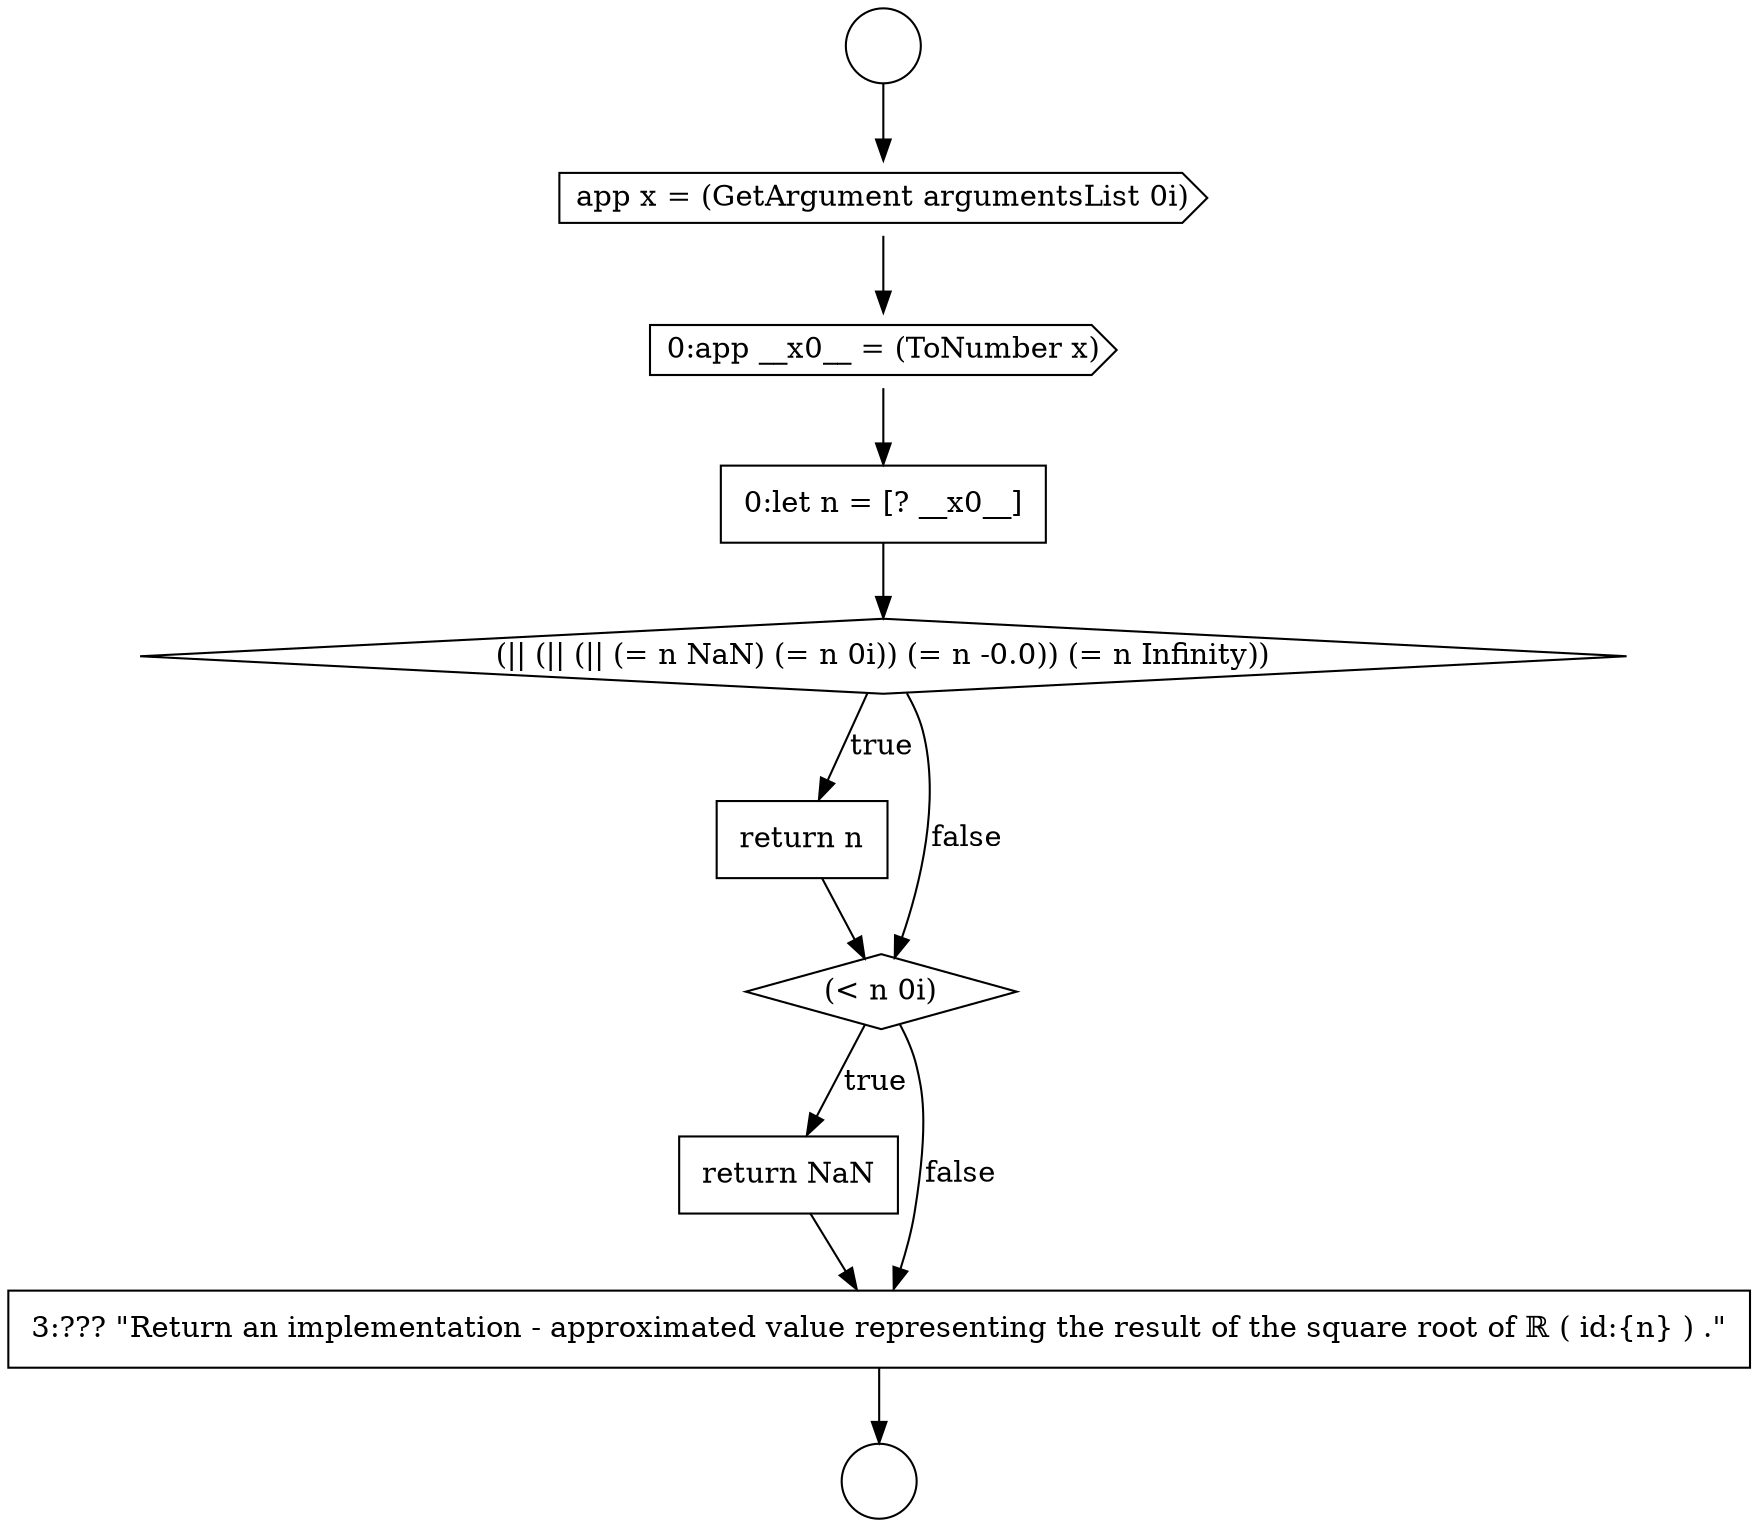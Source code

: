 digraph {
  node13007 [shape=none, margin=0, label=<<font color="black">
    <table border="0" cellborder="1" cellspacing="0" cellpadding="10">
      <tr><td align="left">return n</td></tr>
    </table>
  </font>> color="black" fillcolor="white" style=filled]
  node13003 [shape=cds, label=<<font color="black">app x = (GetArgument argumentsList 0i)</font>> color="black" fillcolor="white" style=filled]
  node13002 [shape=circle label=" " color="black" fillcolor="white" style=filled]
  node13006 [shape=diamond, label=<<font color="black">(|| (|| (|| (= n NaN) (= n 0i)) (= n -0.0)) (= n Infinity))</font>> color="black" fillcolor="white" style=filled]
  node13009 [shape=none, margin=0, label=<<font color="black">
    <table border="0" cellborder="1" cellspacing="0" cellpadding="10">
      <tr><td align="left">return NaN</td></tr>
    </table>
  </font>> color="black" fillcolor="white" style=filled]
  node13001 [shape=circle label=" " color="black" fillcolor="white" style=filled]
  node13005 [shape=none, margin=0, label=<<font color="black">
    <table border="0" cellborder="1" cellspacing="0" cellpadding="10">
      <tr><td align="left">0:let n = [? __x0__]</td></tr>
    </table>
  </font>> color="black" fillcolor="white" style=filled]
  node13010 [shape=none, margin=0, label=<<font color="black">
    <table border="0" cellborder="1" cellspacing="0" cellpadding="10">
      <tr><td align="left">3:??? &quot;Return an implementation - approximated value representing the result of the square root of ℝ ( id:{n} ) .&quot;</td></tr>
    </table>
  </font>> color="black" fillcolor="white" style=filled]
  node13008 [shape=diamond, label=<<font color="black">(&lt; n 0i)</font>> color="black" fillcolor="white" style=filled]
  node13004 [shape=cds, label=<<font color="black">0:app __x0__ = (ToNumber x)</font>> color="black" fillcolor="white" style=filled]
  node13006 -> node13007 [label=<<font color="black">true</font>> color="black"]
  node13006 -> node13008 [label=<<font color="black">false</font>> color="black"]
  node13008 -> node13009 [label=<<font color="black">true</font>> color="black"]
  node13008 -> node13010 [label=<<font color="black">false</font>> color="black"]
  node13005 -> node13006 [ color="black"]
  node13007 -> node13008 [ color="black"]
  node13010 -> node13002 [ color="black"]
  node13003 -> node13004 [ color="black"]
  node13009 -> node13010 [ color="black"]
  node13001 -> node13003 [ color="black"]
  node13004 -> node13005 [ color="black"]
}
